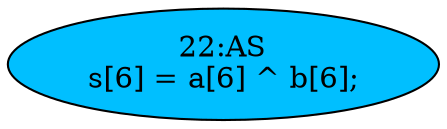 strict digraph "" {
	node [label="\N"];
	"22:AS"	[ast="<pyverilog.vparser.ast.Assign object at 0x7fe0ff9e6c90>",
		def_var="['s']",
		fillcolor=deepskyblue,
		label="22:AS
s[6] = a[6] ^ b[6];",
		statements="[]",
		style=filled,
		typ=Assign,
		use_var="['a', 'b']"];
}
